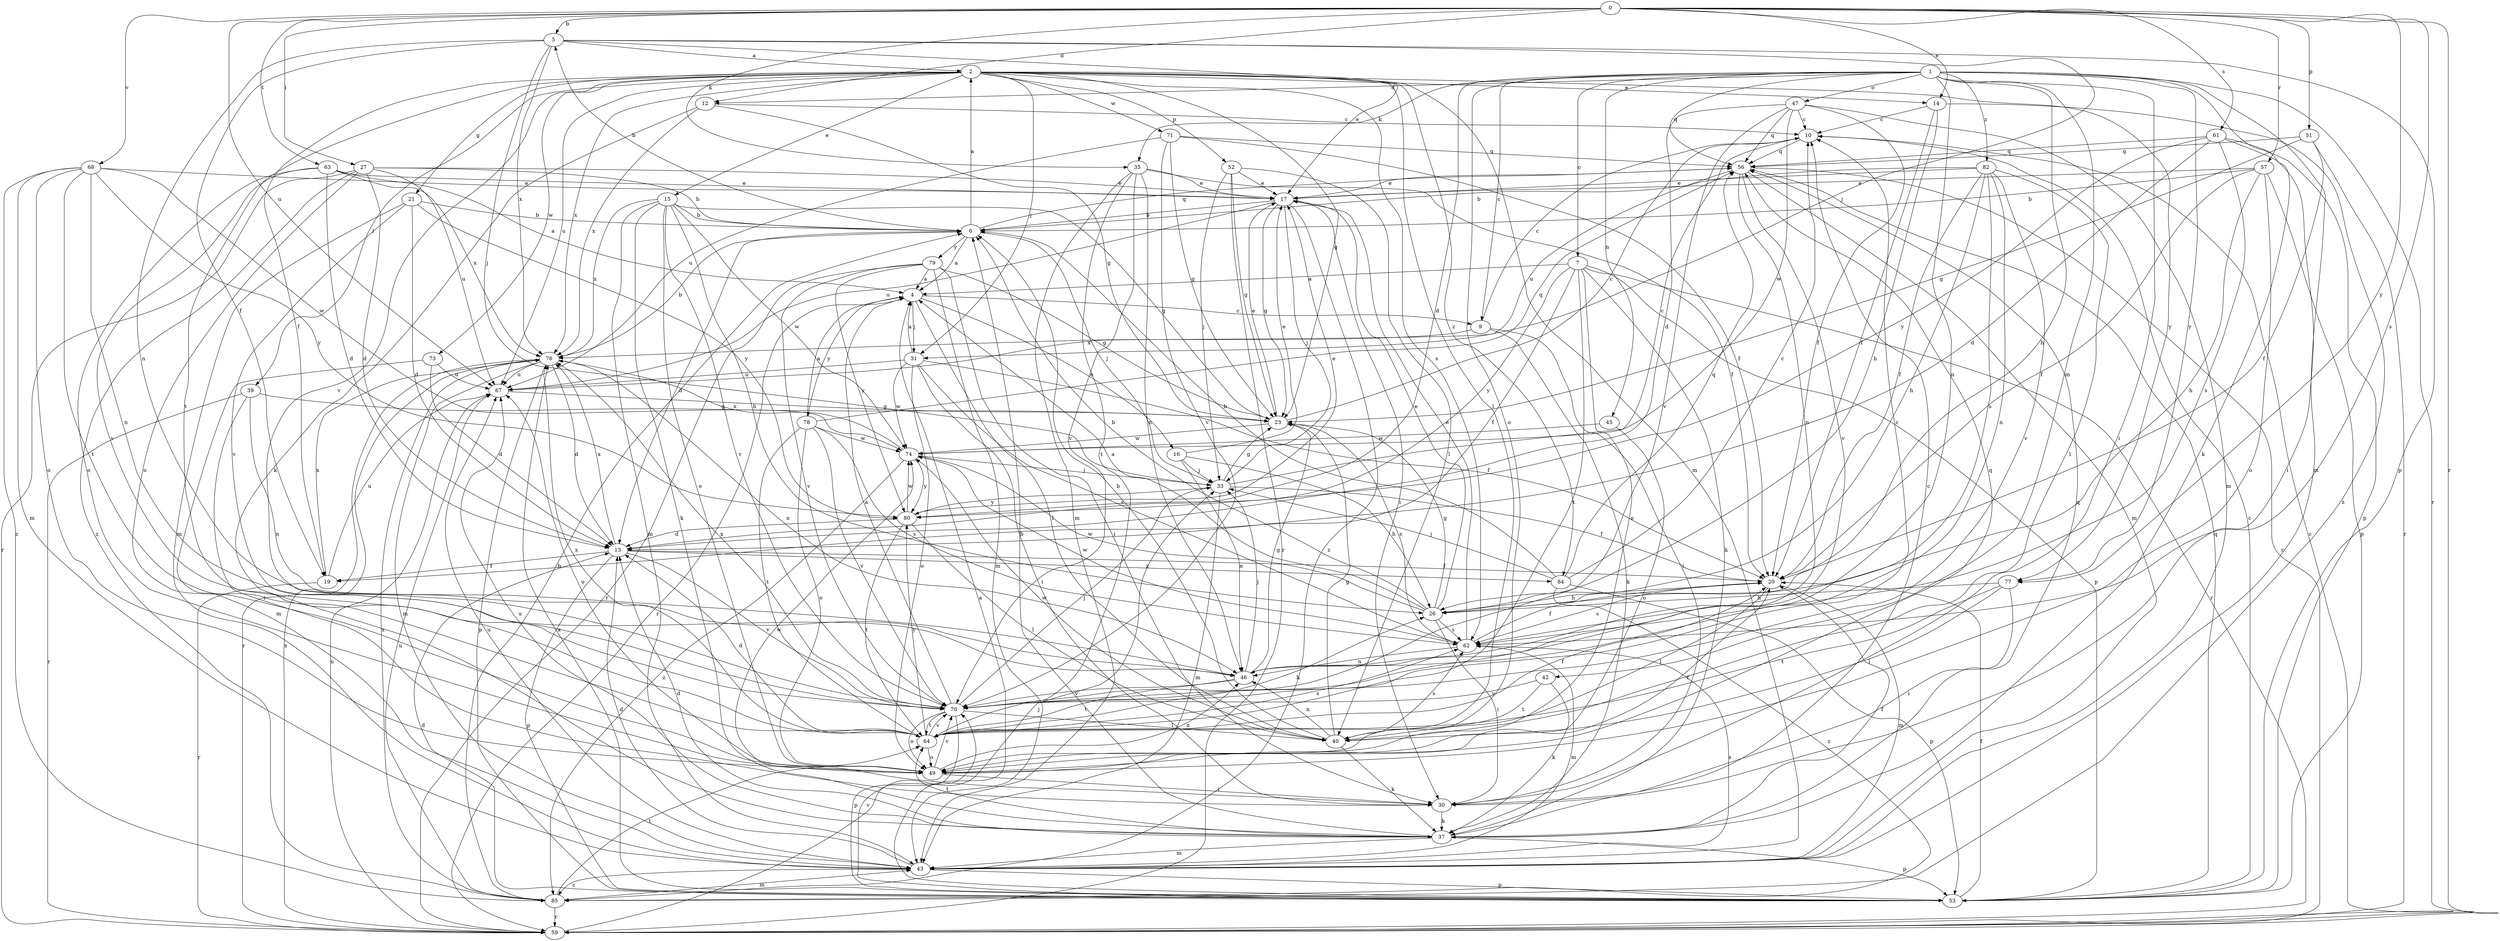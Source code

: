 strict digraph  {
0;
1;
2;
4;
5;
6;
7;
9;
10;
12;
13;
14;
15;
16;
17;
19;
20;
21;
23;
26;
27;
30;
31;
33;
35;
37;
39;
40;
42;
43;
45;
46;
47;
49;
51;
52;
53;
56;
57;
59;
61;
62;
63;
64;
67;
68;
70;
71;
73;
74;
76;
77;
78;
79;
80;
82;
84;
85;
0 -> 5  [label=b];
0 -> 12  [label=d];
0 -> 14  [label=e];
0 -> 27  [label=i];
0 -> 35  [label=k];
0 -> 51  [label=p];
0 -> 57  [label=r];
0 -> 59  [label=r];
0 -> 61  [label=s];
0 -> 62  [label=s];
0 -> 63  [label=t];
0 -> 67  [label=u];
0 -> 68  [label=v];
0 -> 77  [label=y];
1 -> 7  [label=c];
1 -> 9  [label=c];
1 -> 12  [label=d];
1 -> 13  [label=d];
1 -> 26  [label=h];
1 -> 30  [label=i];
1 -> 35  [label=k];
1 -> 37  [label=k];
1 -> 42  [label=m];
1 -> 43  [label=m];
1 -> 45  [label=n];
1 -> 46  [label=n];
1 -> 47  [label=o];
1 -> 49  [label=o];
1 -> 56  [label=q];
1 -> 59  [label=r];
1 -> 77  [label=y];
1 -> 82  [label=z];
2 -> 14  [label=e];
2 -> 15  [label=e];
2 -> 19  [label=f];
2 -> 21  [label=g];
2 -> 23  [label=g];
2 -> 31  [label=j];
2 -> 39  [label=l];
2 -> 40  [label=l];
2 -> 43  [label=m];
2 -> 52  [label=p];
2 -> 62  [label=s];
2 -> 64  [label=t];
2 -> 67  [label=u];
2 -> 70  [label=v];
2 -> 71  [label=w];
2 -> 73  [label=w];
2 -> 76  [label=x];
2 -> 77  [label=y];
2 -> 84  [label=z];
4 -> 9  [label=c];
4 -> 16  [label=e];
4 -> 31  [label=j];
4 -> 40  [label=l];
4 -> 59  [label=r];
4 -> 78  [label=y];
5 -> 2  [label=a];
5 -> 17  [label=e];
5 -> 19  [label=f];
5 -> 31  [label=j];
5 -> 33  [label=j];
5 -> 46  [label=n];
5 -> 53  [label=p];
5 -> 76  [label=x];
6 -> 2  [label=a];
6 -> 4  [label=a];
6 -> 5  [label=b];
6 -> 13  [label=d];
6 -> 33  [label=j];
6 -> 56  [label=q];
6 -> 79  [label=y];
7 -> 4  [label=a];
7 -> 19  [label=f];
7 -> 37  [label=k];
7 -> 49  [label=o];
7 -> 53  [label=p];
7 -> 59  [label=r];
7 -> 64  [label=t];
7 -> 80  [label=y];
9 -> 10  [label=c];
9 -> 30  [label=i];
9 -> 37  [label=k];
9 -> 76  [label=x];
10 -> 56  [label=q];
12 -> 10  [label=c];
12 -> 23  [label=g];
12 -> 37  [label=k];
12 -> 76  [label=x];
13 -> 19  [label=f];
13 -> 20  [label=f];
13 -> 53  [label=p];
13 -> 70  [label=v];
13 -> 76  [label=x];
13 -> 84  [label=z];
14 -> 10  [label=c];
14 -> 20  [label=f];
14 -> 26  [label=h];
14 -> 85  [label=z];
15 -> 6  [label=b];
15 -> 23  [label=g];
15 -> 26  [label=h];
15 -> 37  [label=k];
15 -> 43  [label=m];
15 -> 49  [label=o];
15 -> 70  [label=v];
15 -> 74  [label=w];
15 -> 76  [label=x];
16 -> 17  [label=e];
16 -> 26  [label=h];
16 -> 33  [label=j];
16 -> 46  [label=n];
17 -> 6  [label=b];
17 -> 23  [label=g];
17 -> 30  [label=i];
17 -> 33  [label=j];
17 -> 67  [label=u];
17 -> 85  [label=z];
19 -> 59  [label=r];
19 -> 67  [label=u];
19 -> 76  [label=x];
20 -> 26  [label=h];
20 -> 40  [label=l];
20 -> 43  [label=m];
20 -> 62  [label=s];
21 -> 6  [label=b];
21 -> 13  [label=d];
21 -> 43  [label=m];
21 -> 70  [label=v];
21 -> 80  [label=y];
23 -> 10  [label=c];
23 -> 17  [label=e];
23 -> 62  [label=s];
23 -> 74  [label=w];
26 -> 4  [label=a];
26 -> 6  [label=b];
26 -> 17  [label=e];
26 -> 23  [label=g];
26 -> 30  [label=i];
26 -> 62  [label=s];
26 -> 74  [label=w];
27 -> 6  [label=b];
27 -> 13  [label=d];
27 -> 17  [label=e];
27 -> 49  [label=o];
27 -> 59  [label=r];
27 -> 67  [label=u];
27 -> 85  [label=z];
30 -> 37  [label=k];
30 -> 74  [label=w];
31 -> 4  [label=a];
31 -> 20  [label=f];
31 -> 30  [label=i];
31 -> 49  [label=o];
31 -> 62  [label=s];
31 -> 67  [label=u];
31 -> 74  [label=w];
33 -> 10  [label=c];
33 -> 20  [label=f];
33 -> 23  [label=g];
33 -> 43  [label=m];
33 -> 80  [label=y];
35 -> 17  [label=e];
35 -> 20  [label=f];
35 -> 43  [label=m];
35 -> 46  [label=n];
35 -> 64  [label=t];
35 -> 70  [label=v];
37 -> 6  [label=b];
37 -> 10  [label=c];
37 -> 13  [label=d];
37 -> 20  [label=f];
37 -> 43  [label=m];
37 -> 53  [label=p];
37 -> 56  [label=q];
37 -> 64  [label=t];
37 -> 67  [label=u];
39 -> 23  [label=g];
39 -> 30  [label=i];
39 -> 46  [label=n];
39 -> 59  [label=r];
40 -> 6  [label=b];
40 -> 23  [label=g];
40 -> 37  [label=k];
40 -> 46  [label=n];
40 -> 62  [label=s];
40 -> 74  [label=w];
42 -> 37  [label=k];
42 -> 64  [label=t];
42 -> 70  [label=v];
43 -> 13  [label=d];
43 -> 53  [label=p];
43 -> 62  [label=s];
43 -> 67  [label=u];
43 -> 85  [label=z];
45 -> 49  [label=o];
45 -> 74  [label=w];
46 -> 23  [label=g];
46 -> 33  [label=j];
46 -> 64  [label=t];
46 -> 70  [label=v];
47 -> 10  [label=c];
47 -> 13  [label=d];
47 -> 20  [label=f];
47 -> 43  [label=m];
47 -> 56  [label=q];
47 -> 70  [label=v];
47 -> 74  [label=w];
49 -> 20  [label=f];
49 -> 30  [label=i];
49 -> 46  [label=n];
49 -> 56  [label=q];
49 -> 67  [label=u];
49 -> 70  [label=v];
51 -> 20  [label=f];
51 -> 23  [label=g];
51 -> 56  [label=q];
51 -> 59  [label=r];
52 -> 17  [label=e];
52 -> 23  [label=g];
52 -> 33  [label=j];
52 -> 40  [label=l];
52 -> 59  [label=r];
53 -> 4  [label=a];
53 -> 10  [label=c];
53 -> 13  [label=d];
53 -> 20  [label=f];
53 -> 56  [label=q];
53 -> 70  [label=v];
53 -> 76  [label=x];
56 -> 17  [label=e];
56 -> 43  [label=m];
56 -> 46  [label=n];
56 -> 59  [label=r];
56 -> 67  [label=u];
56 -> 70  [label=v];
57 -> 6  [label=b];
57 -> 17  [label=e];
57 -> 20  [label=f];
57 -> 26  [label=h];
57 -> 49  [label=o];
57 -> 53  [label=p];
59 -> 10  [label=c];
59 -> 33  [label=j];
59 -> 67  [label=u];
59 -> 76  [label=x];
61 -> 13  [label=d];
61 -> 30  [label=i];
61 -> 53  [label=p];
61 -> 56  [label=q];
61 -> 62  [label=s];
61 -> 80  [label=y];
62 -> 17  [label=e];
62 -> 20  [label=f];
62 -> 43  [label=m];
62 -> 46  [label=n];
62 -> 74  [label=w];
63 -> 4  [label=a];
63 -> 13  [label=d];
63 -> 17  [label=e];
63 -> 49  [label=o];
63 -> 70  [label=v];
63 -> 76  [label=x];
64 -> 13  [label=d];
64 -> 20  [label=f];
64 -> 26  [label=h];
64 -> 49  [label=o];
64 -> 62  [label=s];
64 -> 70  [label=v];
64 -> 76  [label=x];
64 -> 80  [label=y];
67 -> 23  [label=g];
68 -> 17  [label=e];
68 -> 43  [label=m];
68 -> 46  [label=n];
68 -> 49  [label=o];
68 -> 64  [label=t];
68 -> 74  [label=w];
68 -> 80  [label=y];
68 -> 85  [label=z];
70 -> 4  [label=a];
70 -> 10  [label=c];
70 -> 33  [label=j];
70 -> 40  [label=l];
70 -> 49  [label=o];
70 -> 53  [label=p];
70 -> 64  [label=t];
70 -> 76  [label=x];
71 -> 20  [label=f];
71 -> 23  [label=g];
71 -> 56  [label=q];
71 -> 67  [label=u];
71 -> 70  [label=v];
73 -> 13  [label=d];
73 -> 43  [label=m];
73 -> 67  [label=u];
74 -> 33  [label=j];
74 -> 76  [label=x];
74 -> 80  [label=y];
74 -> 85  [label=z];
76 -> 6  [label=b];
76 -> 13  [label=d];
76 -> 43  [label=m];
76 -> 46  [label=n];
76 -> 53  [label=p];
76 -> 59  [label=r];
76 -> 67  [label=u];
77 -> 26  [label=h];
77 -> 30  [label=i];
77 -> 40  [label=l];
77 -> 64  [label=t];
78 -> 4  [label=a];
78 -> 49  [label=o];
78 -> 56  [label=q];
78 -> 62  [label=s];
78 -> 64  [label=t];
78 -> 70  [label=v];
78 -> 74  [label=w];
79 -> 4  [label=a];
79 -> 23  [label=g];
79 -> 30  [label=i];
79 -> 43  [label=m];
79 -> 59  [label=r];
79 -> 70  [label=v];
79 -> 80  [label=y];
80 -> 13  [label=d];
80 -> 17  [label=e];
80 -> 40  [label=l];
80 -> 64  [label=t];
80 -> 74  [label=w];
82 -> 6  [label=b];
82 -> 17  [label=e];
82 -> 20  [label=f];
82 -> 26  [label=h];
82 -> 40  [label=l];
82 -> 46  [label=n];
82 -> 62  [label=s];
82 -> 70  [label=v];
84 -> 6  [label=b];
84 -> 10  [label=c];
84 -> 33  [label=j];
84 -> 53  [label=p];
84 -> 56  [label=q];
84 -> 85  [label=z];
85 -> 6  [label=b];
85 -> 43  [label=m];
85 -> 59  [label=r];
85 -> 64  [label=t];
85 -> 67  [label=u];
85 -> 76  [label=x];
}
